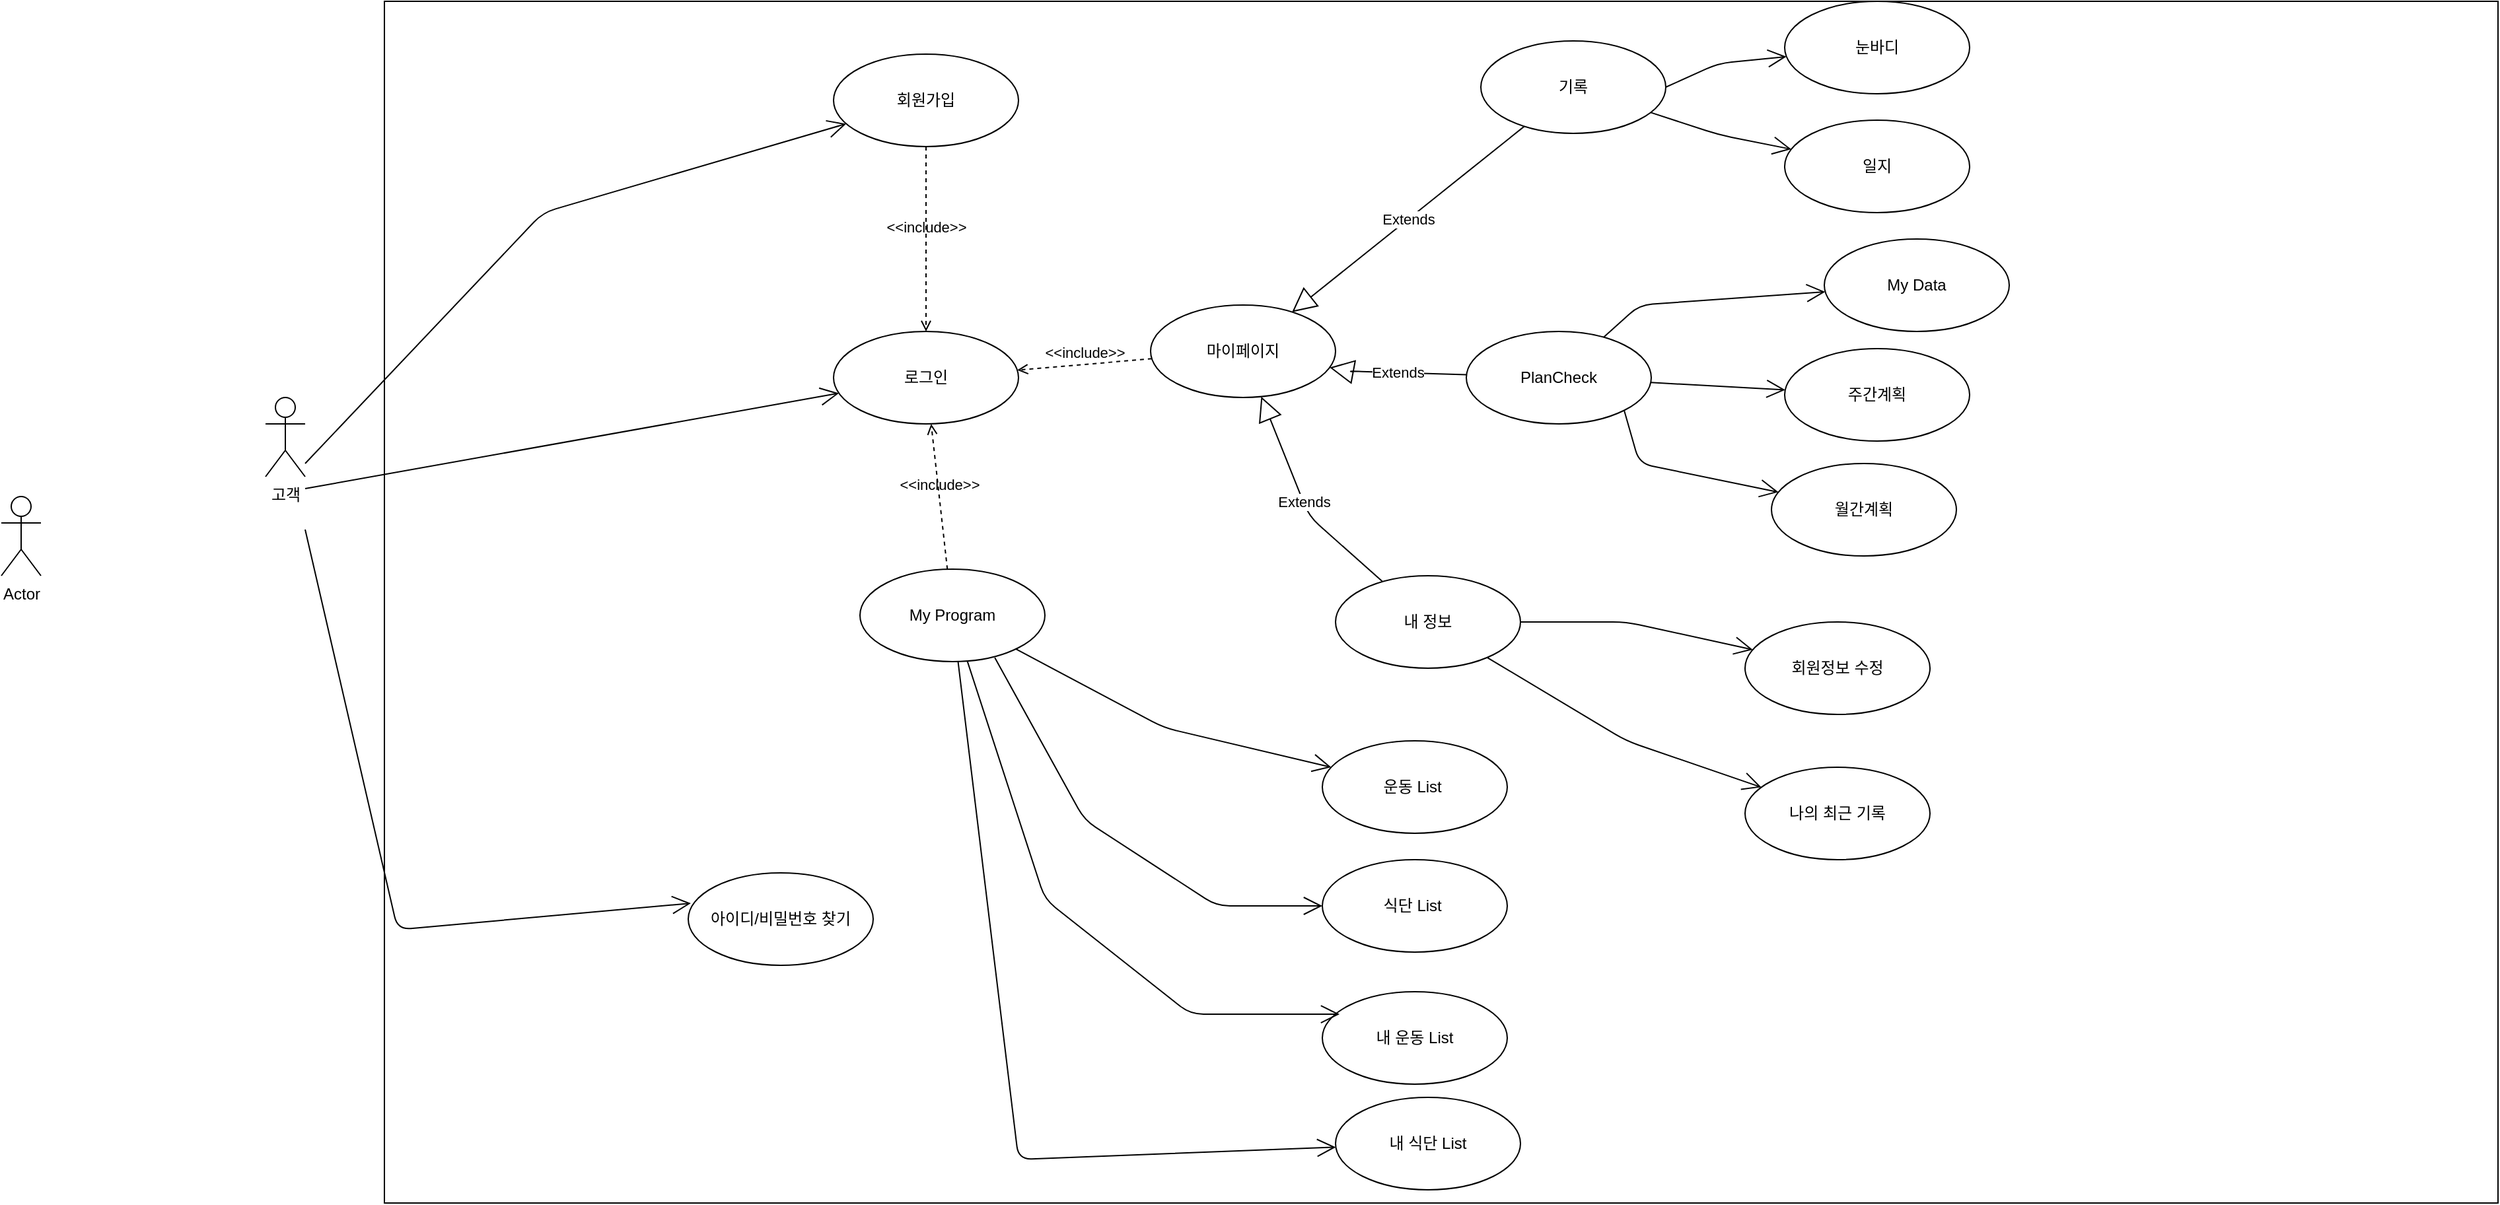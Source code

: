 <mxfile version="14.6.9" type="github">
  <diagram name="포머슬" id="e7e014a7-5840-1c2e-5031-d8a46d1fe8dd">
    <mxGraphModel dx="3231" dy="1132" grid="1" gridSize="10" guides="1" tooltips="1" connect="1" arrows="1" fold="1" page="1" pageScale="1" pageWidth="1169" pageHeight="826" background="#ffffff" math="0" shadow="0">
      <root>
        <mxCell id="0" />
        <mxCell id="1" parent="0" />
        <mxCell id="zLem9wOpqEUZzIQjSlRr-41" value="고객" style="shape=umlActor;verticalLabelPosition=bottom;verticalAlign=top;html=1;outlineConnect=0;" vertex="1" parent="1">
          <mxGeometry x="120" y="320" width="30" height="60" as="geometry" />
        </mxCell>
        <mxCell id="zLem9wOpqEUZzIQjSlRr-53" value="" style="rounded=0;whiteSpace=wrap;html=1;" vertex="1" parent="1">
          <mxGeometry x="210" y="20" width="1600" height="910" as="geometry" />
        </mxCell>
        <mxCell id="zLem9wOpqEUZzIQjSlRr-54" value="회원가입" style="ellipse;whiteSpace=wrap;html=1;" vertex="1" parent="1">
          <mxGeometry x="550" y="60" width="140" height="70" as="geometry" />
        </mxCell>
        <mxCell id="zLem9wOpqEUZzIQjSlRr-62" value="" style="endArrow=open;endFill=1;endSize=12;html=1;" edge="1" parent="1" target="zLem9wOpqEUZzIQjSlRr-54">
          <mxGeometry width="160" relative="1" as="geometry">
            <mxPoint x="150" y="370" as="sourcePoint" />
            <mxPoint x="293.189" y="197.331" as="targetPoint" />
            <Array as="points">
              <mxPoint x="330" y="180" />
            </Array>
          </mxGeometry>
        </mxCell>
        <mxCell id="zLem9wOpqEUZzIQjSlRr-65" value="&amp;lt;&amp;lt;include&amp;gt;&amp;gt;" style="html=1;verticalAlign=bottom;labelBackgroundColor=none;endArrow=open;endFill=0;dashed=1;exitX=0.5;exitY=1;exitDx=0;exitDy=0;" edge="1" parent="1" source="zLem9wOpqEUZzIQjSlRr-54" target="zLem9wOpqEUZzIQjSlRr-66">
          <mxGeometry x="-0.005" width="160" relative="1" as="geometry">
            <mxPoint x="623.92" y="197.707" as="sourcePoint" />
            <mxPoint x="679" y="270" as="targetPoint" />
            <mxPoint as="offset" />
          </mxGeometry>
        </mxCell>
        <mxCell id="zLem9wOpqEUZzIQjSlRr-66" value="로그인" style="ellipse;whiteSpace=wrap;html=1;" vertex="1" parent="1">
          <mxGeometry x="550" y="270" width="140" height="70" as="geometry" />
        </mxCell>
        <mxCell id="zLem9wOpqEUZzIQjSlRr-67" value="아이디/비밀번호 찾기" style="ellipse;whiteSpace=wrap;html=1;" vertex="1" parent="1">
          <mxGeometry x="440" y="680" width="140" height="70" as="geometry" />
        </mxCell>
        <mxCell id="zLem9wOpqEUZzIQjSlRr-69" value="마이페이지" style="ellipse;whiteSpace=wrap;html=1;" vertex="1" parent="1">
          <mxGeometry x="790" y="250" width="140" height="70" as="geometry" />
        </mxCell>
        <mxCell id="zLem9wOpqEUZzIQjSlRr-70" value="내 정보" style="ellipse;whiteSpace=wrap;html=1;" vertex="1" parent="1">
          <mxGeometry x="930" y="455" width="140" height="70" as="geometry" />
        </mxCell>
        <mxCell id="zLem9wOpqEUZzIQjSlRr-71" value="기록" style="ellipse;whiteSpace=wrap;html=1;" vertex="1" parent="1">
          <mxGeometry x="1040" y="50" width="140" height="70" as="geometry" />
        </mxCell>
        <mxCell id="zLem9wOpqEUZzIQjSlRr-72" value="PlanCheck" style="ellipse;whiteSpace=wrap;html=1;" vertex="1" parent="1">
          <mxGeometry x="1029" y="270" width="140" height="70" as="geometry" />
        </mxCell>
        <mxCell id="zLem9wOpqEUZzIQjSlRr-75" value="&amp;lt;&amp;lt;include&amp;gt;&amp;gt;" style="html=1;verticalAlign=bottom;labelBackgroundColor=none;endArrow=open;endFill=0;dashed=1;" edge="1" parent="1" source="zLem9wOpqEUZzIQjSlRr-69" target="zLem9wOpqEUZzIQjSlRr-66">
          <mxGeometry width="160" relative="1" as="geometry">
            <mxPoint x="560" y="360" as="sourcePoint" />
            <mxPoint x="720" y="360" as="targetPoint" />
          </mxGeometry>
        </mxCell>
        <mxCell id="zLem9wOpqEUZzIQjSlRr-76" value="Extends" style="endArrow=block;endSize=16;endFill=0;html=1;" edge="1" parent="1" source="zLem9wOpqEUZzIQjSlRr-71" target="zLem9wOpqEUZzIQjSlRr-69">
          <mxGeometry width="160" relative="1" as="geometry">
            <mxPoint x="570" y="450" as="sourcePoint" />
            <mxPoint x="730" y="450" as="targetPoint" />
          </mxGeometry>
        </mxCell>
        <mxCell id="zLem9wOpqEUZzIQjSlRr-77" value="Extends" style="endArrow=block;endSize=16;endFill=0;html=1;" edge="1" parent="1" source="zLem9wOpqEUZzIQjSlRr-72" target="zLem9wOpqEUZzIQjSlRr-69">
          <mxGeometry width="160" relative="1" as="geometry">
            <mxPoint x="700" y="435" as="sourcePoint" />
            <mxPoint x="820" y="435" as="targetPoint" />
            <Array as="points">
              <mxPoint x="940" y="300" />
            </Array>
          </mxGeometry>
        </mxCell>
        <mxCell id="zLem9wOpqEUZzIQjSlRr-78" value="" style="endArrow=open;endFill=1;endSize=12;html=1;" edge="1" parent="1" target="zLem9wOpqEUZzIQjSlRr-66">
          <mxGeometry width="160" relative="1" as="geometry">
            <mxPoint x="150" y="389" as="sourcePoint" />
            <mxPoint x="300" y="389" as="targetPoint" />
          </mxGeometry>
        </mxCell>
        <mxCell id="zLem9wOpqEUZzIQjSlRr-82" value="Extends" style="endArrow=block;endSize=16;endFill=0;html=1;" edge="1" parent="1" source="zLem9wOpqEUZzIQjSlRr-70" target="zLem9wOpqEUZzIQjSlRr-69">
          <mxGeometry width="160" relative="1" as="geometry">
            <mxPoint x="610" y="580" as="sourcePoint" />
            <mxPoint x="770" y="580" as="targetPoint" />
            <Array as="points">
              <mxPoint x="910" y="410" />
            </Array>
          </mxGeometry>
        </mxCell>
        <mxCell id="zLem9wOpqEUZzIQjSlRr-83" value="주간계획" style="ellipse;whiteSpace=wrap;html=1;" vertex="1" parent="1">
          <mxGeometry x="1270" y="283" width="140" height="70" as="geometry" />
        </mxCell>
        <mxCell id="zLem9wOpqEUZzIQjSlRr-84" value="나의 최근 기록" style="ellipse;whiteSpace=wrap;html=1;" vertex="1" parent="1">
          <mxGeometry x="1240" y="600" width="140" height="70" as="geometry" />
        </mxCell>
        <mxCell id="zLem9wOpqEUZzIQjSlRr-86" value="회원정보 수정" style="ellipse;whiteSpace=wrap;html=1;" vertex="1" parent="1">
          <mxGeometry x="1240" y="490" width="140" height="70" as="geometry" />
        </mxCell>
        <mxCell id="zLem9wOpqEUZzIQjSlRr-87" value="월간계획" style="ellipse;whiteSpace=wrap;html=1;" vertex="1" parent="1">
          <mxGeometry x="1260" y="370" width="140" height="70" as="geometry" />
        </mxCell>
        <mxCell id="zLem9wOpqEUZzIQjSlRr-88" value="Actor" style="shape=umlActor;verticalLabelPosition=bottom;verticalAlign=top;html=1;outlineConnect=0;" vertex="1" parent="1">
          <mxGeometry x="-80" y="395" width="30" height="60" as="geometry" />
        </mxCell>
        <mxCell id="zLem9wOpqEUZzIQjSlRr-90" value="" style="endArrow=open;endFill=1;endSize=12;html=1;entryX=0.014;entryY=0.329;entryDx=0;entryDy=0;entryPerimeter=0;" edge="1" parent="1" target="zLem9wOpqEUZzIQjSlRr-67">
          <mxGeometry width="160" relative="1" as="geometry">
            <mxPoint x="150" y="420" as="sourcePoint" />
            <mxPoint x="570" y="690" as="targetPoint" />
            <Array as="points">
              <mxPoint x="220" y="723" />
            </Array>
          </mxGeometry>
        </mxCell>
        <mxCell id="zLem9wOpqEUZzIQjSlRr-91" value="" style="endArrow=open;endFill=1;endSize=12;html=1;" edge="1" parent="1" source="zLem9wOpqEUZzIQjSlRr-70" target="zLem9wOpqEUZzIQjSlRr-86">
          <mxGeometry width="160" relative="1" as="geometry">
            <mxPoint x="920" y="480" as="sourcePoint" />
            <mxPoint x="1080" y="480" as="targetPoint" />
            <Array as="points">
              <mxPoint x="1150" y="490" />
            </Array>
          </mxGeometry>
        </mxCell>
        <mxCell id="zLem9wOpqEUZzIQjSlRr-92" value="" style="endArrow=open;endFill=1;endSize=12;html=1;" edge="1" parent="1" source="zLem9wOpqEUZzIQjSlRr-70" target="zLem9wOpqEUZzIQjSlRr-84">
          <mxGeometry width="160" relative="1" as="geometry">
            <mxPoint x="900" y="720" as="sourcePoint" />
            <mxPoint x="1060" y="720" as="targetPoint" />
            <Array as="points">
              <mxPoint x="1150" y="580" />
            </Array>
          </mxGeometry>
        </mxCell>
        <mxCell id="zLem9wOpqEUZzIQjSlRr-93" value="" style="endArrow=open;endFill=1;endSize=12;html=1;" edge="1" parent="1" source="zLem9wOpqEUZzIQjSlRr-72" target="zLem9wOpqEUZzIQjSlRr-83">
          <mxGeometry width="160" relative="1" as="geometry">
            <mxPoint x="950" y="520" as="sourcePoint" />
            <mxPoint x="1090" y="520" as="targetPoint" />
          </mxGeometry>
        </mxCell>
        <mxCell id="zLem9wOpqEUZzIQjSlRr-94" value="" style="endArrow=open;endFill=1;endSize=12;html=1;exitX=1;exitY=1;exitDx=0;exitDy=0;" edge="1" parent="1" source="zLem9wOpqEUZzIQjSlRr-72" target="zLem9wOpqEUZzIQjSlRr-87">
          <mxGeometry width="160" relative="1" as="geometry">
            <mxPoint x="930" y="570.97" as="sourcePoint" />
            <mxPoint x="1025.869" y="549.999" as="targetPoint" />
            <Array as="points">
              <mxPoint x="1160" y="370" />
            </Array>
          </mxGeometry>
        </mxCell>
        <mxCell id="zLem9wOpqEUZzIQjSlRr-96" value="My Data" style="ellipse;whiteSpace=wrap;html=1;" vertex="1" parent="1">
          <mxGeometry x="1300" y="200" width="140" height="70" as="geometry" />
        </mxCell>
        <mxCell id="zLem9wOpqEUZzIQjSlRr-97" value="" style="endArrow=open;endFill=1;endSize=12;html=1;" edge="1" parent="1" source="zLem9wOpqEUZzIQjSlRr-72" target="zLem9wOpqEUZzIQjSlRr-96">
          <mxGeometry width="160" relative="1" as="geometry">
            <mxPoint x="1090" y="250" as="sourcePoint" />
            <mxPoint x="1250" y="260" as="targetPoint" />
            <Array as="points">
              <mxPoint x="1160" y="250" />
            </Array>
          </mxGeometry>
        </mxCell>
        <mxCell id="zLem9wOpqEUZzIQjSlRr-98" value="일지" style="ellipse;whiteSpace=wrap;html=1;" vertex="1" parent="1">
          <mxGeometry x="1270" y="110" width="140" height="70" as="geometry" />
        </mxCell>
        <mxCell id="zLem9wOpqEUZzIQjSlRr-99" value="눈바디" style="ellipse;whiteSpace=wrap;html=1;" vertex="1" parent="1">
          <mxGeometry x="1270" y="20" width="140" height="70" as="geometry" />
        </mxCell>
        <mxCell id="zLem9wOpqEUZzIQjSlRr-100" value="" style="endArrow=open;endFill=1;endSize=12;html=1;exitX=1;exitY=0.5;exitDx=0;exitDy=0;" edge="1" parent="1" source="zLem9wOpqEUZzIQjSlRr-71" target="zLem9wOpqEUZzIQjSlRr-99">
          <mxGeometry width="160" relative="1" as="geometry">
            <mxPoint x="1140" y="80" as="sourcePoint" />
            <mxPoint x="1300" y="80" as="targetPoint" />
            <Array as="points">
              <mxPoint x="1220" y="67" />
            </Array>
          </mxGeometry>
        </mxCell>
        <mxCell id="zLem9wOpqEUZzIQjSlRr-101" value="" style="endArrow=open;endFill=1;endSize=12;html=1;" edge="1" parent="1" source="zLem9wOpqEUZzIQjSlRr-71" target="zLem9wOpqEUZzIQjSlRr-98">
          <mxGeometry width="160" relative="1" as="geometry">
            <mxPoint x="1130" y="140" as="sourcePoint" />
            <mxPoint x="1280" y="140" as="targetPoint" />
            <Array as="points">
              <mxPoint x="1220" y="121" />
            </Array>
          </mxGeometry>
        </mxCell>
        <mxCell id="zLem9wOpqEUZzIQjSlRr-103" value="My Program" style="ellipse;whiteSpace=wrap;html=1;" vertex="1" parent="1">
          <mxGeometry x="570" y="450" width="140" height="70" as="geometry" />
        </mxCell>
        <mxCell id="zLem9wOpqEUZzIQjSlRr-104" value="&amp;lt;&amp;lt;include&amp;gt;&amp;gt;" style="html=1;verticalAlign=bottom;labelBackgroundColor=none;endArrow=open;endFill=0;dashed=1;" edge="1" parent="1" source="zLem9wOpqEUZzIQjSlRr-103" target="zLem9wOpqEUZzIQjSlRr-66">
          <mxGeometry width="160" relative="1" as="geometry">
            <mxPoint x="640" y="470" as="sourcePoint" />
            <mxPoint x="800" y="470" as="targetPoint" />
          </mxGeometry>
        </mxCell>
        <mxCell id="zLem9wOpqEUZzIQjSlRr-105" value="내 운동 List" style="ellipse;whiteSpace=wrap;html=1;" vertex="1" parent="1">
          <mxGeometry x="920" y="770" width="140" height="70" as="geometry" />
        </mxCell>
        <mxCell id="zLem9wOpqEUZzIQjSlRr-106" value="내 식단 List" style="ellipse;whiteSpace=wrap;html=1;" vertex="1" parent="1">
          <mxGeometry x="930" y="850" width="140" height="70" as="geometry" />
        </mxCell>
        <mxCell id="zLem9wOpqEUZzIQjSlRr-107" value="운동 List&amp;nbsp;" style="ellipse;whiteSpace=wrap;html=1;" vertex="1" parent="1">
          <mxGeometry x="920" y="580" width="140" height="70" as="geometry" />
        </mxCell>
        <mxCell id="zLem9wOpqEUZzIQjSlRr-108" value="식단 List&amp;nbsp;" style="ellipse;whiteSpace=wrap;html=1;" vertex="1" parent="1">
          <mxGeometry x="920" y="670" width="140" height="70" as="geometry" />
        </mxCell>
        <mxCell id="zLem9wOpqEUZzIQjSlRr-109" value="" style="endArrow=open;endFill=1;endSize=12;html=1;" edge="1" parent="1" source="zLem9wOpqEUZzIQjSlRr-103" target="zLem9wOpqEUZzIQjSlRr-107">
          <mxGeometry width="160" relative="1" as="geometry">
            <mxPoint x="680" y="525" as="sourcePoint" />
            <mxPoint x="790" y="525.5" as="targetPoint" />
            <Array as="points">
              <mxPoint x="800" y="570" />
            </Array>
          </mxGeometry>
        </mxCell>
        <mxCell id="zLem9wOpqEUZzIQjSlRr-110" value="" style="endArrow=open;endFill=1;endSize=12;html=1;exitX=0.729;exitY=0.957;exitDx=0;exitDy=0;exitPerimeter=0;" edge="1" parent="1" source="zLem9wOpqEUZzIQjSlRr-103" target="zLem9wOpqEUZzIQjSlRr-108">
          <mxGeometry width="160" relative="1" as="geometry">
            <mxPoint x="520" y="614.5" as="sourcePoint" />
            <mxPoint x="680" y="614.5" as="targetPoint" />
            <Array as="points">
              <mxPoint x="740" y="640" />
              <mxPoint x="840" y="705" />
            </Array>
          </mxGeometry>
        </mxCell>
        <mxCell id="zLem9wOpqEUZzIQjSlRr-111" value="" style="endArrow=open;endFill=1;endSize=12;html=1;entryX=0.093;entryY=0.243;entryDx=0;entryDy=0;entryPerimeter=0;" edge="1" parent="1" source="zLem9wOpqEUZzIQjSlRr-103" target="zLem9wOpqEUZzIQjSlRr-105">
          <mxGeometry width="160" relative="1" as="geometry">
            <mxPoint x="630" y="694.5" as="sourcePoint" />
            <mxPoint x="790" y="694.5" as="targetPoint" />
            <Array as="points">
              <mxPoint x="710" y="700" />
              <mxPoint x="820" y="787" />
            </Array>
          </mxGeometry>
        </mxCell>
        <mxCell id="zLem9wOpqEUZzIQjSlRr-112" value="" style="endArrow=open;endFill=1;endSize=12;html=1;" edge="1" parent="1" source="zLem9wOpqEUZzIQjSlRr-103" target="zLem9wOpqEUZzIQjSlRr-106">
          <mxGeometry width="160" relative="1" as="geometry">
            <mxPoint x="650" y="784.5" as="sourcePoint" />
            <mxPoint x="810" y="784.5" as="targetPoint" />
            <Array as="points">
              <mxPoint x="690" y="897" />
            </Array>
          </mxGeometry>
        </mxCell>
      </root>
    </mxGraphModel>
  </diagram>
</mxfile>
